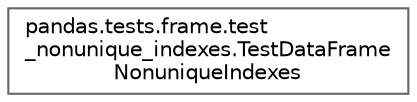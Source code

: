 digraph "Graphical Class Hierarchy"
{
 // LATEX_PDF_SIZE
  bgcolor="transparent";
  edge [fontname=Helvetica,fontsize=10,labelfontname=Helvetica,labelfontsize=10];
  node [fontname=Helvetica,fontsize=10,shape=box,height=0.2,width=0.4];
  rankdir="LR";
  Node0 [id="Node000000",label="pandas.tests.frame.test\l_nonunique_indexes.TestDataFrame\lNonuniqueIndexes",height=0.2,width=0.4,color="grey40", fillcolor="white", style="filled",URL="$d7/dc4/classpandas_1_1tests_1_1frame_1_1test__nonunique__indexes_1_1TestDataFrameNonuniqueIndexes.html",tooltip=" "];
}
